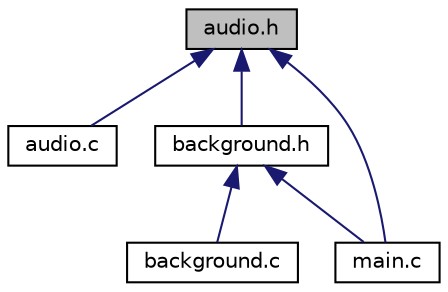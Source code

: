 digraph "audio.h"
{
  edge [fontname="Helvetica",fontsize="10",labelfontname="Helvetica",labelfontsize="10"];
  node [fontname="Helvetica",fontsize="10",shape=record];
  Node5 [label="audio.h",height=0.2,width=0.4,color="black", fillcolor="grey75", style="filled", fontcolor="black"];
  Node5 -> Node6 [dir="back",color="midnightblue",fontsize="10",style="solid"];
  Node6 [label="audio.c",height=0.2,width=0.4,color="black", fillcolor="white", style="filled",URL="$audio_8c.html",tooltip="audio file. "];
  Node5 -> Node7 [dir="back",color="midnightblue",fontsize="10",style="solid"];
  Node7 [label="background.h",height=0.2,width=0.4,color="black", fillcolor="white", style="filled",URL="$background_8h.html",tooltip="background file "];
  Node7 -> Node8 [dir="back",color="midnightblue",fontsize="10",style="solid"];
  Node8 [label="background.c",height=0.2,width=0.4,color="black", fillcolor="white", style="filled",URL="$background_8c.html",tooltip="background file "];
  Node7 -> Node9 [dir="back",color="midnightblue",fontsize="10",style="solid"];
  Node9 [label="main.c",height=0.2,width=0.4,color="black", fillcolor="white", style="filled",URL="$main_8c.html",tooltip="Testing Program. "];
  Node5 -> Node9 [dir="back",color="midnightblue",fontsize="10",style="solid"];
}
